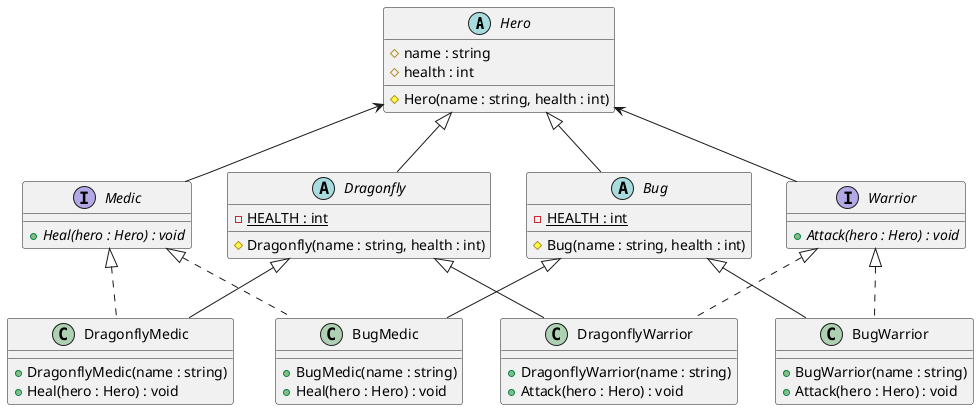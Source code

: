 ﻿@startuml
'https://plantuml.com/class-diagram

abstract class Hero {
# name : string
# health : int

# Hero(name : string, health : int)
}

Hero <|-- Dragonfly
abstract class Dragonfly {
- {static} HEALTH : int
# Dragonfly(name : string, health : int)
}

Hero <-- Medic
interface Medic {
+ {abstract} Heal(hero : Hero) : void
}

Hero <-- Warrior
interface Warrior {
+ {abstract} Attack(hero : Hero) : void
}

Hero <|-- Bug
abstract class Bug {
- {static} HEALTH : int
# Bug(name : string, health : int)
}

Dragonfly <|-- DragonflyMedic
Medic <|.. DragonflyMedic
class DragonflyMedic {
+ DragonflyMedic(name : string)
+ Heal(hero : Hero) : void
}

Dragonfly <|-- DragonflyWarrior
Warrior <|.. DragonflyWarrior
class DragonflyWarrior {
+ DragonflyWarrior(name : string)
+ Attack(hero : Hero) : void
}

Bug <|-- BugWarrior
Warrior <|.. BugWarrior
class BugWarrior {
+ BugWarrior(name : string)
+ Attack(hero : Hero) : void
}

Bug <|-- BugMedic
Medic <|.. BugMedic
class BugMedic {
+ BugMedic(name : string)
+ Heal(hero : Hero) : void
}

@enduml

